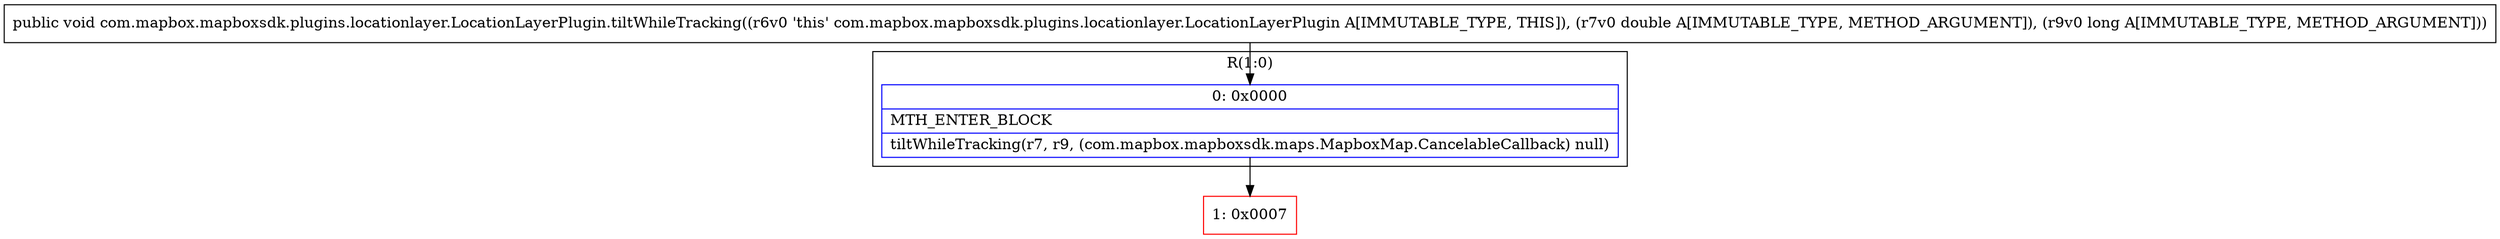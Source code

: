 digraph "CFG forcom.mapbox.mapboxsdk.plugins.locationlayer.LocationLayerPlugin.tiltWhileTracking(DJ)V" {
subgraph cluster_Region_406431738 {
label = "R(1:0)";
node [shape=record,color=blue];
Node_0 [shape=record,label="{0\:\ 0x0000|MTH_ENTER_BLOCK\l|tiltWhileTracking(r7, r9, (com.mapbox.mapboxsdk.maps.MapboxMap.CancelableCallback) null)\l}"];
}
Node_1 [shape=record,color=red,label="{1\:\ 0x0007}"];
MethodNode[shape=record,label="{public void com.mapbox.mapboxsdk.plugins.locationlayer.LocationLayerPlugin.tiltWhileTracking((r6v0 'this' com.mapbox.mapboxsdk.plugins.locationlayer.LocationLayerPlugin A[IMMUTABLE_TYPE, THIS]), (r7v0 double A[IMMUTABLE_TYPE, METHOD_ARGUMENT]), (r9v0 long A[IMMUTABLE_TYPE, METHOD_ARGUMENT])) }"];
MethodNode -> Node_0;
Node_0 -> Node_1;
}

